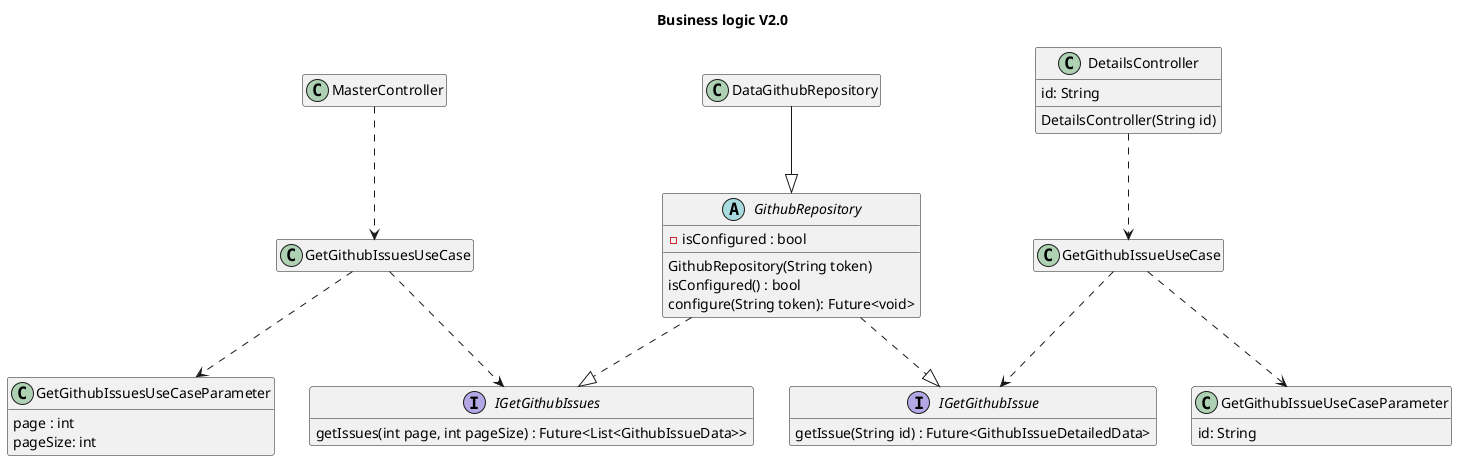 @startuml business_logic
title Business logic V2.0
hide empty members

Class MasterController{
}
class DetailsController{
    id: String
    DetailsController(String id)
}
class GetGithubIssuesUseCase
{

}
class GetGithubIssueUseCase
{
    
}
class GetGithubIssuesUseCaseParameter
{
    page : int
    pageSize: int
}
class GetGithubIssueUseCaseParameter
{
    id: String
}

interface IGetGithubIssues
{
    getIssues(int page, int pageSize) : Future<List<GithubIssueData>>
}    
interface IGetGithubIssue
{
    getIssue(String id) : Future<GithubIssueDetailedData>
}

class DataGithubRepository
{

}
abstract class GithubRepository{
    GithubRepository(String token)
    -isConfigured : bool
    isConfigured() : bool
    configure(String token): Future<void>
}
MasterController ..> GetGithubIssuesUseCase
DetailsController ..> GetGithubIssueUseCase
GetGithubIssueUseCase ..> GetGithubIssueUseCaseParameter
GetGithubIssuesUseCase ..> GetGithubIssuesUseCaseParameter

GithubRepository ..|> IGetGithubIssues
GithubRepository ..|> IGetGithubIssue
DataGithubRepository --|> GithubRepository
GetGithubIssueUseCase ..> IGetGithubIssue
GetGithubIssuesUseCase ..> IGetGithubIssues

@enduml